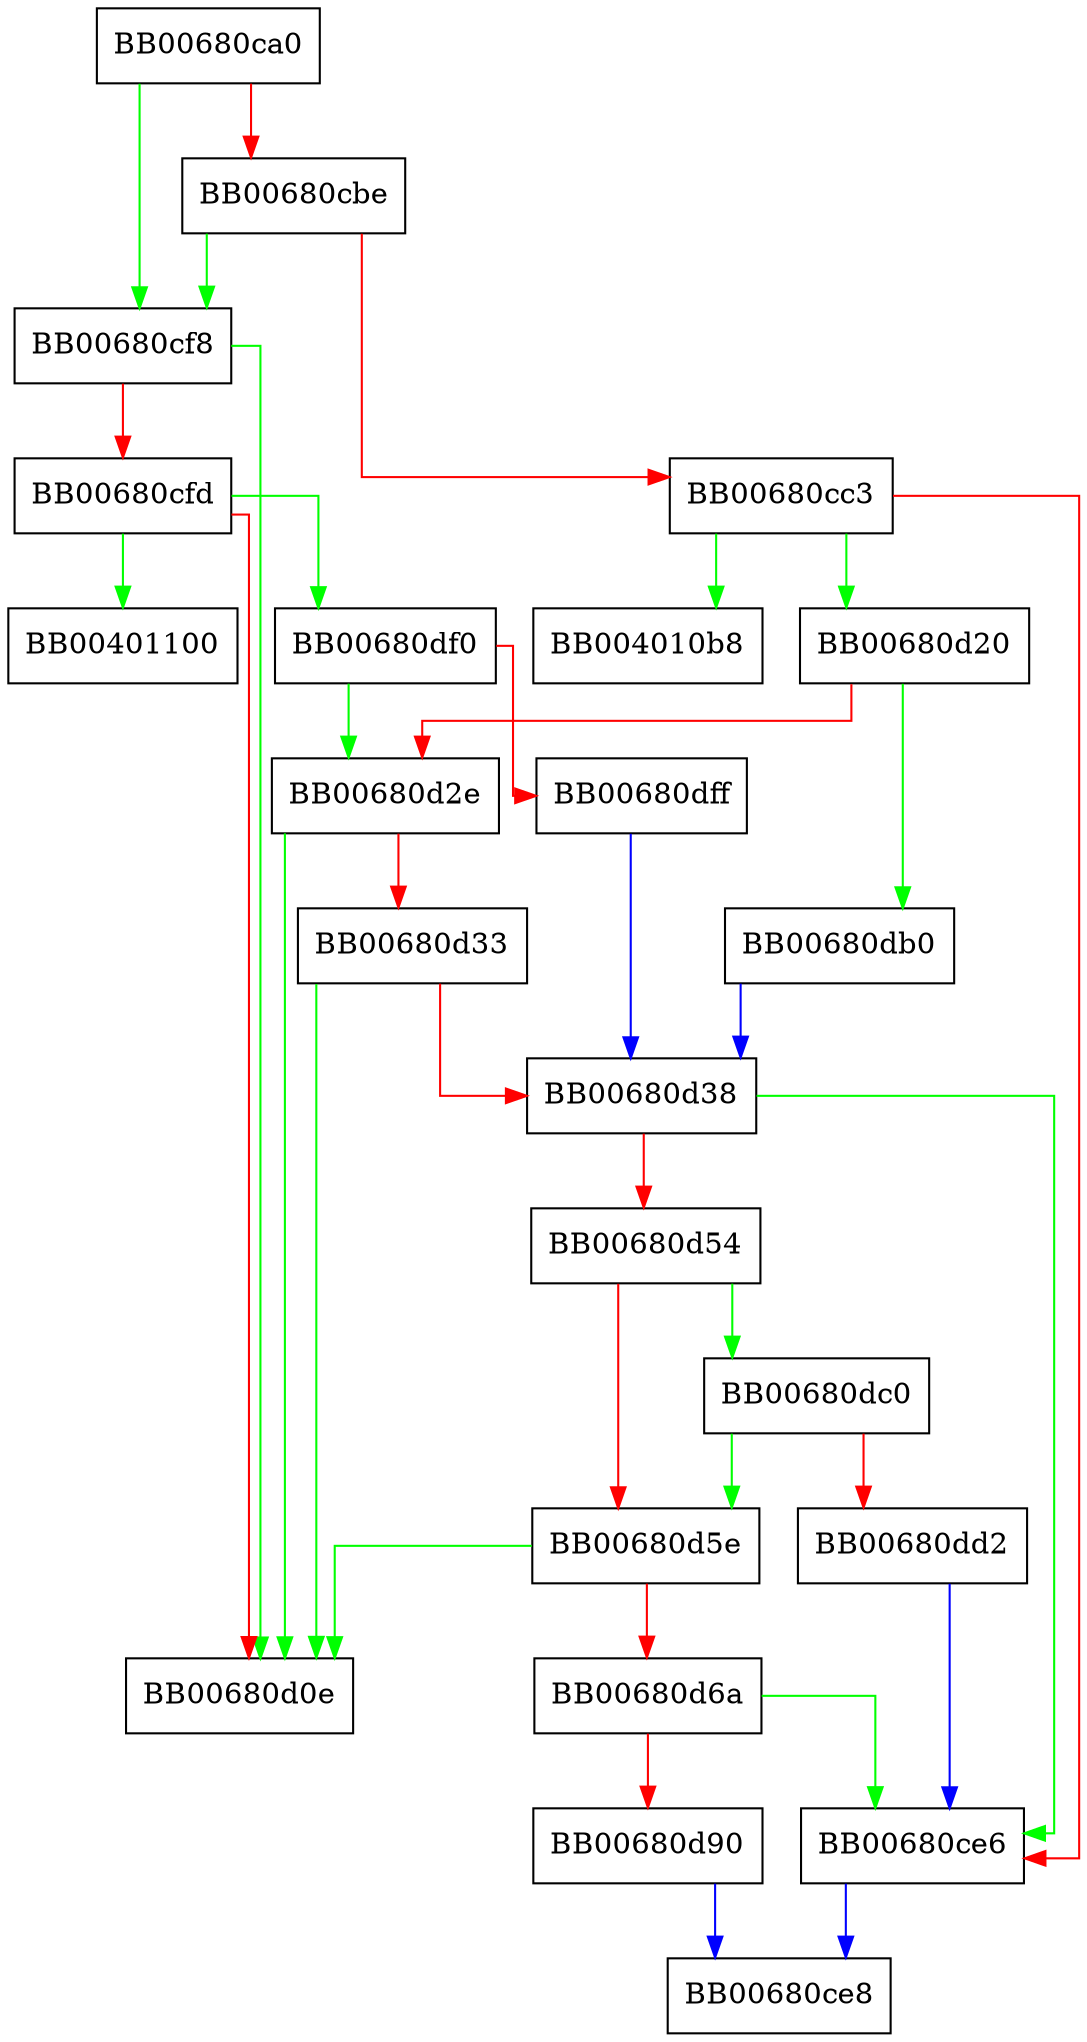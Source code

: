 digraph X509_VERIFY_PARAM_add1_host {
  node [shape="box"];
  graph [splines=ortho];
  BB00680ca0 -> BB00680cf8 [color="green"];
  BB00680ca0 -> BB00680cbe [color="red"];
  BB00680cbe -> BB00680cf8 [color="green"];
  BB00680cbe -> BB00680cc3 [color="red"];
  BB00680cc3 -> BB004010b8 [color="green"];
  BB00680cc3 -> BB00680d20 [color="green"];
  BB00680cc3 -> BB00680ce6 [color="red"];
  BB00680ce6 -> BB00680ce8 [color="blue"];
  BB00680cf8 -> BB00680d0e [color="green"];
  BB00680cf8 -> BB00680cfd [color="red"];
  BB00680cfd -> BB00401100 [color="green"];
  BB00680cfd -> BB00680df0 [color="green"];
  BB00680cfd -> BB00680d0e [color="red"];
  BB00680d20 -> BB00680db0 [color="green"];
  BB00680d20 -> BB00680d2e [color="red"];
  BB00680d2e -> BB00680d0e [color="green"];
  BB00680d2e -> BB00680d33 [color="red"];
  BB00680d33 -> BB00680d0e [color="green"];
  BB00680d33 -> BB00680d38 [color="red"];
  BB00680d38 -> BB00680ce6 [color="green"];
  BB00680d38 -> BB00680d54 [color="red"];
  BB00680d54 -> BB00680dc0 [color="green"];
  BB00680d54 -> BB00680d5e [color="red"];
  BB00680d5e -> BB00680d0e [color="green"];
  BB00680d5e -> BB00680d6a [color="red"];
  BB00680d6a -> BB00680ce6 [color="green"];
  BB00680d6a -> BB00680d90 [color="red"];
  BB00680d90 -> BB00680ce8 [color="blue"];
  BB00680db0 -> BB00680d38 [color="blue"];
  BB00680dc0 -> BB00680d5e [color="green"];
  BB00680dc0 -> BB00680dd2 [color="red"];
  BB00680dd2 -> BB00680ce6 [color="blue"];
  BB00680df0 -> BB00680d2e [color="green"];
  BB00680df0 -> BB00680dff [color="red"];
  BB00680dff -> BB00680d38 [color="blue"];
}